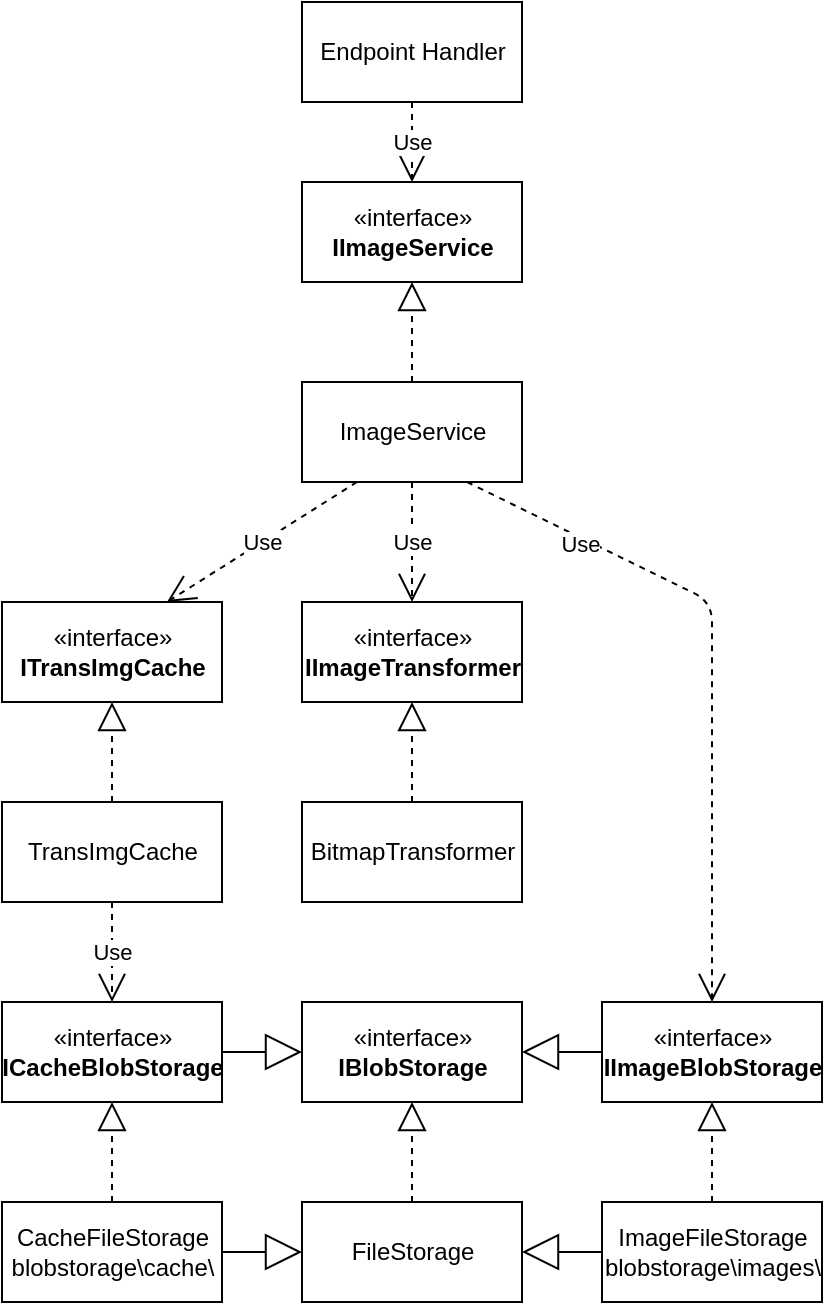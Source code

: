 <mxfile version="14.1.8" type="device"><diagram id="C5RBs43oDa-KdzZeNtuy" name="Page-1"><mxGraphModel dx="1185" dy="685" grid="1" gridSize="10" guides="1" tooltips="1" connect="1" arrows="1" fold="1" page="1" pageScale="1" pageWidth="827" pageHeight="1169" math="0" shadow="0"><root><mxCell id="WIyWlLk6GJQsqaUBKTNV-0"/><mxCell id="WIyWlLk6GJQsqaUBKTNV-1" parent="WIyWlLk6GJQsqaUBKTNV-0"/><mxCell id="BnPQTKVN6dpCQn8gEf7c-20" value="" style="endArrow=block;dashed=1;endFill=0;endSize=12;html=1;entryX=0.5;entryY=1;entryDx=0;entryDy=0;exitX=0.5;exitY=0;exitDx=0;exitDy=0;" parent="WIyWlLk6GJQsqaUBKTNV-1" source="BnPQTKVN6dpCQn8gEf7c-23" target="BnPQTKVN6dpCQn8gEf7c-21" edge="1"><mxGeometry width="160" relative="1" as="geometry"><mxPoint x="680" y="690" as="sourcePoint"/><mxPoint x="660" y="650" as="targetPoint"/></mxGeometry></mxCell><mxCell id="BnPQTKVN6dpCQn8gEf7c-21" value="«interface»&lt;br&gt;&lt;b&gt;IImageBlobStorage&lt;/b&gt;" style="html=1;" parent="WIyWlLk6GJQsqaUBKTNV-1" vertex="1"><mxGeometry x="580" y="560" width="110" height="50" as="geometry"/></mxCell><mxCell id="BnPQTKVN6dpCQn8gEf7c-23" value="&lt;span&gt;ImageFileStorage&lt;br&gt;blobstorage\images\&lt;br&gt;&lt;/span&gt;" style="html=1;" parent="WIyWlLk6GJQsqaUBKTNV-1" vertex="1"><mxGeometry x="580" y="660" width="110" height="50" as="geometry"/></mxCell><mxCell id="BnPQTKVN6dpCQn8gEf7c-25" value="«interface»&lt;br&gt;&lt;b&gt;IImageTransformer&lt;/b&gt;" style="html=1;" parent="WIyWlLk6GJQsqaUBKTNV-1" vertex="1"><mxGeometry x="430" y="360" width="110" height="50" as="geometry"/></mxCell><mxCell id="BnPQTKVN6dpCQn8gEf7c-30" value="«interface»&lt;br&gt;&lt;b&gt;ITransImgCache&lt;/b&gt;" style="html=1;" parent="WIyWlLk6GJQsqaUBKTNV-1" vertex="1"><mxGeometry x="280" y="360" width="110" height="50" as="geometry"/></mxCell><mxCell id="BnPQTKVN6dpCQn8gEf7c-31" value="" style="endArrow=block;dashed=1;endFill=0;endSize=12;html=1;entryX=0.5;entryY=1;entryDx=0;entryDy=0;exitX=0.5;exitY=0;exitDx=0;exitDy=0;" parent="WIyWlLk6GJQsqaUBKTNV-1" target="BnPQTKVN6dpCQn8gEf7c-30" edge="1"><mxGeometry width="160" relative="1" as="geometry"><mxPoint x="335" y="460" as="sourcePoint"/><mxPoint x="400" y="625" as="targetPoint"/></mxGeometry></mxCell><mxCell id="BnPQTKVN6dpCQn8gEf7c-32" value="Endpoint Handler" style="html=1;" parent="WIyWlLk6GJQsqaUBKTNV-1" vertex="1"><mxGeometry x="430" y="60" width="110" height="50" as="geometry"/></mxCell><mxCell id="BnPQTKVN6dpCQn8gEf7c-37" value="BitmapTransformer" style="html=1;" parent="WIyWlLk6GJQsqaUBKTNV-1" vertex="1"><mxGeometry x="430" y="460" width="110" height="50" as="geometry"/></mxCell><mxCell id="BnPQTKVN6dpCQn8gEf7c-38" value="" style="endArrow=block;dashed=1;endFill=0;endSize=12;html=1;entryX=0.5;entryY=1;entryDx=0;entryDy=0;exitX=0.5;exitY=0;exitDx=0;exitDy=0;" parent="WIyWlLk6GJQsqaUBKTNV-1" source="BnPQTKVN6dpCQn8gEf7c-37" target="BnPQTKVN6dpCQn8gEf7c-25" edge="1"><mxGeometry width="160" relative="1" as="geometry"><mxPoint x="325" y="570" as="sourcePoint"/><mxPoint x="325" y="520" as="targetPoint"/></mxGeometry></mxCell><mxCell id="C3iA6NUTDD186cRQplvd-0" value="ImageService" style="html=1;" parent="WIyWlLk6GJQsqaUBKTNV-1" vertex="1"><mxGeometry x="430" y="250" width="110" height="50" as="geometry"/></mxCell><mxCell id="C3iA6NUTDD186cRQplvd-1" value="«interface»&lt;br&gt;&lt;b&gt;IImageService&lt;/b&gt;" style="html=1;" parent="WIyWlLk6GJQsqaUBKTNV-1" vertex="1"><mxGeometry x="430" y="150" width="110" height="50" as="geometry"/></mxCell><mxCell id="C3iA6NUTDD186cRQplvd-2" value="" style="endArrow=block;dashed=1;endFill=0;endSize=12;html=1;entryX=0.5;entryY=1;entryDx=0;entryDy=0;exitX=0.5;exitY=0;exitDx=0;exitDy=0;" parent="WIyWlLk6GJQsqaUBKTNV-1" source="C3iA6NUTDD186cRQplvd-0" target="C3iA6NUTDD186cRQplvd-1" edge="1"><mxGeometry width="160" relative="1" as="geometry"><mxPoint x="610" y="415" as="sourcePoint"/><mxPoint x="550" y="415" as="targetPoint"/></mxGeometry></mxCell><mxCell id="C3iA6NUTDD186cRQplvd-4" value="Use" style="endArrow=open;endSize=12;dashed=1;html=1;exitX=0.5;exitY=1;exitDx=0;exitDy=0;entryX=0.5;entryY=0;entryDx=0;entryDy=0;" parent="WIyWlLk6GJQsqaUBKTNV-1" source="C3iA6NUTDD186cRQplvd-0" target="BnPQTKVN6dpCQn8gEf7c-25" edge="1"><mxGeometry width="160" relative="1" as="geometry"><mxPoint x="230" y="670" as="sourcePoint"/><mxPoint x="390" y="670" as="targetPoint"/></mxGeometry></mxCell><mxCell id="C3iA6NUTDD186cRQplvd-5" value="Use" style="endArrow=open;endSize=12;dashed=1;html=1;exitX=0.75;exitY=1;exitDx=0;exitDy=0;entryX=0.5;entryY=0;entryDx=0;entryDy=0;" parent="WIyWlLk6GJQsqaUBKTNV-1" source="C3iA6NUTDD186cRQplvd-0" target="BnPQTKVN6dpCQn8gEf7c-21" edge="1"><mxGeometry x="-0.62" y="-3" width="160" relative="1" as="geometry"><mxPoint x="495" y="310" as="sourcePoint"/><mxPoint x="495" y="370" as="targetPoint"/><Array as="points"><mxPoint x="635" y="360"/></Array><mxPoint as="offset"/></mxGeometry></mxCell><mxCell id="C3iA6NUTDD186cRQplvd-6" value="Use" style="endArrow=open;endSize=12;dashed=1;html=1;exitX=0.25;exitY=1;exitDx=0;exitDy=0;entryX=0.75;entryY=0;entryDx=0;entryDy=0;" parent="WIyWlLk6GJQsqaUBKTNV-1" source="C3iA6NUTDD186cRQplvd-0" target="BnPQTKVN6dpCQn8gEf7c-30" edge="1"><mxGeometry width="160" relative="1" as="geometry"><mxPoint x="522.5" y="310" as="sourcePoint"/><mxPoint x="617.5" y="370" as="targetPoint"/></mxGeometry></mxCell><mxCell id="C3iA6NUTDD186cRQplvd-7" value="Use" style="endArrow=open;endSize=12;dashed=1;html=1;exitX=0.5;exitY=1;exitDx=0;exitDy=0;" parent="WIyWlLk6GJQsqaUBKTNV-1" source="BnPQTKVN6dpCQn8gEf7c-32" edge="1"><mxGeometry width="160" relative="1" as="geometry"><mxPoint x="495" y="310" as="sourcePoint"/><mxPoint x="485" y="150" as="targetPoint"/></mxGeometry></mxCell><mxCell id="C3iA6NUTDD186cRQplvd-8" value="&lt;span&gt;TransImgCache&lt;/span&gt;" style="html=1;" parent="WIyWlLk6GJQsqaUBKTNV-1" vertex="1"><mxGeometry x="280" y="460" width="110" height="50" as="geometry"/></mxCell><mxCell id="C3iA6NUTDD186cRQplvd-9" value="" style="endArrow=block;dashed=1;endFill=0;endSize=12;html=1;entryX=0.5;entryY=1;entryDx=0;entryDy=0;exitX=0.5;exitY=0;exitDx=0;exitDy=0;" parent="WIyWlLk6GJQsqaUBKTNV-1" source="C3iA6NUTDD186cRQplvd-11" target="C3iA6NUTDD186cRQplvd-10" edge="1"><mxGeometry width="160" relative="1" as="geometry"><mxPoint x="380" y="690" as="sourcePoint"/><mxPoint x="360" y="650" as="targetPoint"/></mxGeometry></mxCell><mxCell id="C3iA6NUTDD186cRQplvd-10" value="«interface»&lt;br&gt;&lt;b&gt;ICacheBlobStorage&lt;/b&gt;" style="html=1;" parent="WIyWlLk6GJQsqaUBKTNV-1" vertex="1"><mxGeometry x="280" y="560" width="110" height="50" as="geometry"/></mxCell><mxCell id="C3iA6NUTDD186cRQplvd-11" value="&lt;span&gt;CacheFileStorage&lt;br&gt;blobstorage\cache\&lt;br&gt;&lt;/span&gt;" style="html=1;" parent="WIyWlLk6GJQsqaUBKTNV-1" vertex="1"><mxGeometry x="280" y="660" width="110" height="50" as="geometry"/></mxCell><mxCell id="C3iA6NUTDD186cRQplvd-12" value="Use" style="endArrow=open;endSize=12;dashed=1;html=1;exitX=0.5;exitY=1;exitDx=0;exitDy=0;" parent="WIyWlLk6GJQsqaUBKTNV-1" source="C3iA6NUTDD186cRQplvd-8" target="C3iA6NUTDD186cRQplvd-10" edge="1"><mxGeometry width="160" relative="1" as="geometry"><mxPoint x="495" y="310" as="sourcePoint"/><mxPoint x="495" y="370" as="targetPoint"/></mxGeometry></mxCell><mxCell id="Uyx_ex4XQByNuYYlV7DQ-0" value="" style="endArrow=block;dashed=1;endFill=0;endSize=12;html=1;entryX=0.5;entryY=1;entryDx=0;entryDy=0;exitX=0.5;exitY=0;exitDx=0;exitDy=0;" edge="1" parent="WIyWlLk6GJQsqaUBKTNV-1" source="Uyx_ex4XQByNuYYlV7DQ-2" target="Uyx_ex4XQByNuYYlV7DQ-1"><mxGeometry width="160" relative="1" as="geometry"><mxPoint x="530" y="690" as="sourcePoint"/><mxPoint x="510" y="650" as="targetPoint"/></mxGeometry></mxCell><mxCell id="Uyx_ex4XQByNuYYlV7DQ-1" value="«interface»&lt;br&gt;&lt;b&gt;IBlobStorage&lt;/b&gt;" style="html=1;" vertex="1" parent="WIyWlLk6GJQsqaUBKTNV-1"><mxGeometry x="430" y="560" width="110" height="50" as="geometry"/></mxCell><mxCell id="Uyx_ex4XQByNuYYlV7DQ-2" value="&lt;span&gt;FileStorage&lt;br&gt;&lt;/span&gt;" style="html=1;" vertex="1" parent="WIyWlLk6GJQsqaUBKTNV-1"><mxGeometry x="430" y="660" width="110" height="50" as="geometry"/></mxCell><mxCell id="Uyx_ex4XQByNuYYlV7DQ-4" value="" style="endArrow=block;endSize=16;endFill=0;html=1;exitX=1;exitY=0.5;exitDx=0;exitDy=0;entryX=0;entryY=0.5;entryDx=0;entryDy=0;" edge="1" parent="WIyWlLk6GJQsqaUBKTNV-1" source="C3iA6NUTDD186cRQplvd-10" target="Uyx_ex4XQByNuYYlV7DQ-1"><mxGeometry width="160" relative="1" as="geometry"><mxPoint x="430" y="600" as="sourcePoint"/><mxPoint x="590" y="600" as="targetPoint"/></mxGeometry></mxCell><mxCell id="Uyx_ex4XQByNuYYlV7DQ-5" value="" style="endArrow=block;endSize=16;endFill=0;html=1;exitX=1;exitY=0.5;exitDx=0;exitDy=0;entryX=0;entryY=0.5;entryDx=0;entryDy=0;" edge="1" parent="WIyWlLk6GJQsqaUBKTNV-1" source="C3iA6NUTDD186cRQplvd-11" target="Uyx_ex4XQByNuYYlV7DQ-2"><mxGeometry width="160" relative="1" as="geometry"><mxPoint x="400" y="595" as="sourcePoint"/><mxPoint x="440" y="595" as="targetPoint"/></mxGeometry></mxCell><mxCell id="Uyx_ex4XQByNuYYlV7DQ-6" value="" style="endArrow=block;endSize=16;endFill=0;html=1;exitX=0;exitY=0.5;exitDx=0;exitDy=0;entryX=1;entryY=0.5;entryDx=0;entryDy=0;" edge="1" parent="WIyWlLk6GJQsqaUBKTNV-1" source="BnPQTKVN6dpCQn8gEf7c-21" target="Uyx_ex4XQByNuYYlV7DQ-1"><mxGeometry width="160" relative="1" as="geometry"><mxPoint x="410" y="605" as="sourcePoint"/><mxPoint x="450" y="605" as="targetPoint"/></mxGeometry></mxCell><mxCell id="Uyx_ex4XQByNuYYlV7DQ-7" value="" style="endArrow=block;endSize=16;endFill=0;html=1;exitX=0;exitY=0.5;exitDx=0;exitDy=0;entryX=1;entryY=0.5;entryDx=0;entryDy=0;" edge="1" parent="WIyWlLk6GJQsqaUBKTNV-1" source="BnPQTKVN6dpCQn8gEf7c-23" target="Uyx_ex4XQByNuYYlV7DQ-2"><mxGeometry width="160" relative="1" as="geometry"><mxPoint x="420" y="615" as="sourcePoint"/><mxPoint x="460" y="615" as="targetPoint"/></mxGeometry></mxCell></root></mxGraphModel></diagram></mxfile>